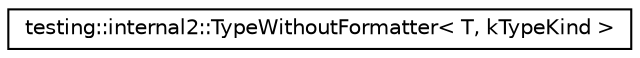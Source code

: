 digraph G
{
  edge [fontname="Helvetica",fontsize="10",labelfontname="Helvetica",labelfontsize="10"];
  node [fontname="Helvetica",fontsize="10",shape=record];
  rankdir="LR";
  Node1 [label="testing::internal2::TypeWithoutFormatter\< T, kTypeKind \>",height=0.2,width=0.4,color="black", fillcolor="white", style="filled",URL="$classtesting_1_1internal2_1_1TypeWithoutFormatter.html"];
}
